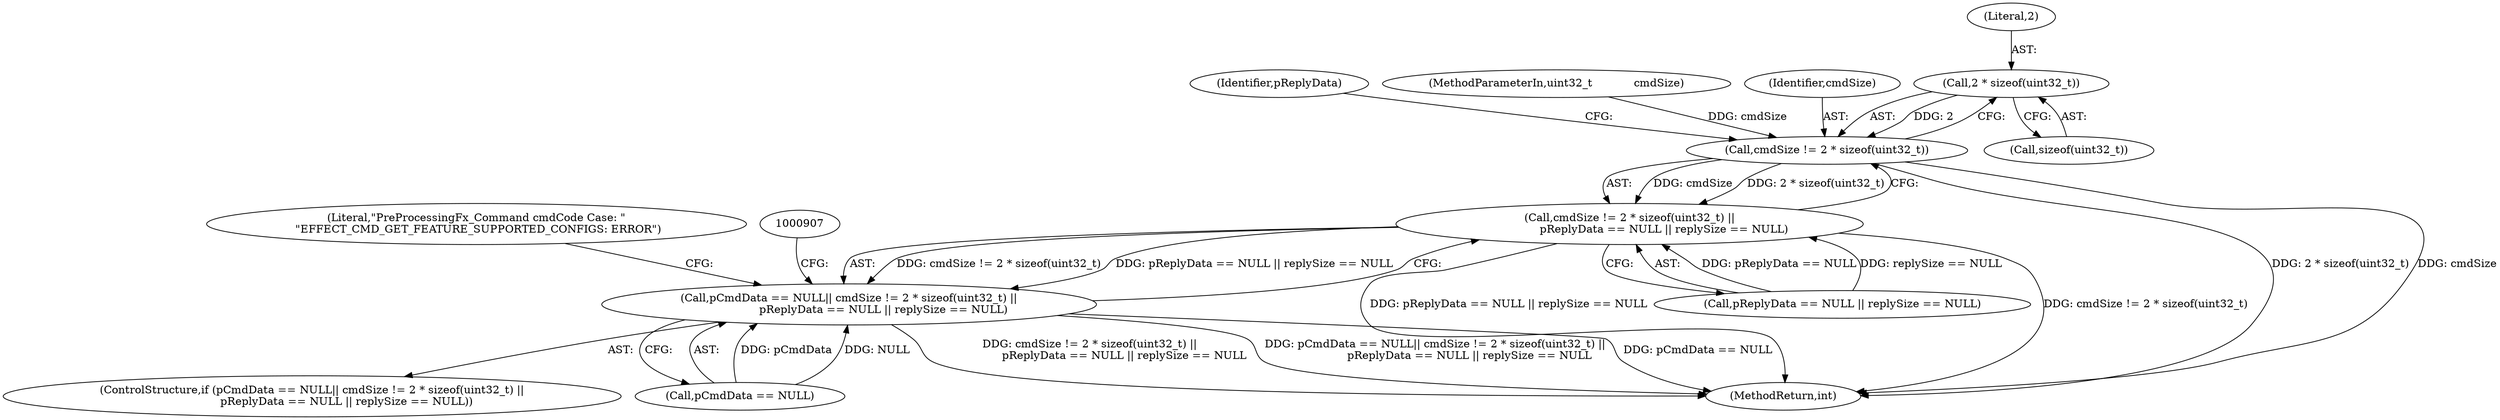 digraph "0_Android_aeea52da00d210587fb3ed895de3d5f2e0264c88_9@API" {
"1000881" [label="(Call,2 * sizeof(uint32_t))"];
"1000879" [label="(Call,cmdSize != 2 * sizeof(uint32_t))"];
"1000878" [label="(Call,cmdSize != 2 * sizeof(uint32_t) ||\n                    pReplyData == NULL || replySize == NULL)"];
"1000874" [label="(Call,pCmdData == NULL|| cmdSize != 2 * sizeof(uint32_t) ||\n                    pReplyData == NULL || replySize == NULL)"];
"1000883" [label="(Call,sizeof(uint32_t))"];
"1000879" [label="(Call,cmdSize != 2 * sizeof(uint32_t))"];
"1000873" [label="(ControlStructure,if (pCmdData == NULL|| cmdSize != 2 * sizeof(uint32_t) ||\n                    pReplyData == NULL || replySize == NULL))"];
"1000875" [label="(Call,pCmdData == NULL)"];
"1000887" [label="(Identifier,pReplyData)"];
"1000103" [label="(MethodParameterIn,uint32_t            cmdSize)"];
"1000882" [label="(Literal,2)"];
"1000885" [label="(Call,pReplyData == NULL || replySize == NULL)"];
"1000878" [label="(Call,cmdSize != 2 * sizeof(uint32_t) ||\n                    pReplyData == NULL || replySize == NULL)"];
"1000894" [label="(Literal,\"PreProcessingFx_Command cmdCode Case: \"\n \"EFFECT_CMD_GET_FEATURE_SUPPORTED_CONFIGS: ERROR\")"];
"1000874" [label="(Call,pCmdData == NULL|| cmdSize != 2 * sizeof(uint32_t) ||\n                    pReplyData == NULL || replySize == NULL)"];
"1000881" [label="(Call,2 * sizeof(uint32_t))"];
"1000880" [label="(Identifier,cmdSize)"];
"1001318" [label="(MethodReturn,int)"];
"1000881" -> "1000879"  [label="AST: "];
"1000881" -> "1000883"  [label="CFG: "];
"1000882" -> "1000881"  [label="AST: "];
"1000883" -> "1000881"  [label="AST: "];
"1000879" -> "1000881"  [label="CFG: "];
"1000881" -> "1000879"  [label="DDG: 2"];
"1000879" -> "1000878"  [label="AST: "];
"1000880" -> "1000879"  [label="AST: "];
"1000887" -> "1000879"  [label="CFG: "];
"1000878" -> "1000879"  [label="CFG: "];
"1000879" -> "1001318"  [label="DDG: 2 * sizeof(uint32_t)"];
"1000879" -> "1001318"  [label="DDG: cmdSize"];
"1000879" -> "1000878"  [label="DDG: cmdSize"];
"1000879" -> "1000878"  [label="DDG: 2 * sizeof(uint32_t)"];
"1000103" -> "1000879"  [label="DDG: cmdSize"];
"1000878" -> "1000874"  [label="AST: "];
"1000878" -> "1000885"  [label="CFG: "];
"1000885" -> "1000878"  [label="AST: "];
"1000874" -> "1000878"  [label="CFG: "];
"1000878" -> "1001318"  [label="DDG: pReplyData == NULL || replySize == NULL"];
"1000878" -> "1001318"  [label="DDG: cmdSize != 2 * sizeof(uint32_t)"];
"1000878" -> "1000874"  [label="DDG: cmdSize != 2 * sizeof(uint32_t)"];
"1000878" -> "1000874"  [label="DDG: pReplyData == NULL || replySize == NULL"];
"1000885" -> "1000878"  [label="DDG: pReplyData == NULL"];
"1000885" -> "1000878"  [label="DDG: replySize == NULL"];
"1000874" -> "1000873"  [label="AST: "];
"1000874" -> "1000875"  [label="CFG: "];
"1000875" -> "1000874"  [label="AST: "];
"1000894" -> "1000874"  [label="CFG: "];
"1000907" -> "1000874"  [label="CFG: "];
"1000874" -> "1001318"  [label="DDG: cmdSize != 2 * sizeof(uint32_t) ||\n                    pReplyData == NULL || replySize == NULL"];
"1000874" -> "1001318"  [label="DDG: pCmdData == NULL|| cmdSize != 2 * sizeof(uint32_t) ||\n                    pReplyData == NULL || replySize == NULL"];
"1000874" -> "1001318"  [label="DDG: pCmdData == NULL"];
"1000875" -> "1000874"  [label="DDG: pCmdData"];
"1000875" -> "1000874"  [label="DDG: NULL"];
}
